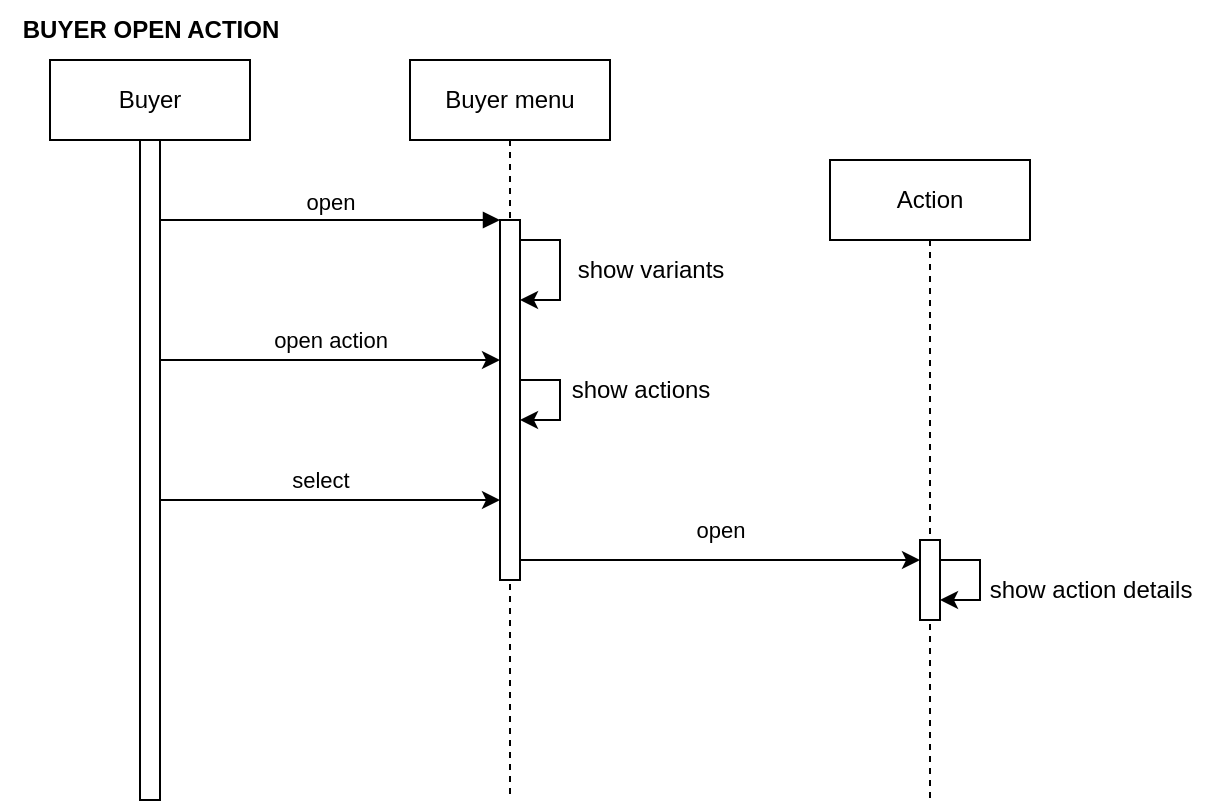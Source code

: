 <mxfile version="21.1.8" type="device">
  <diagram name="Page-1" id="2YBvvXClWsGukQMizWep">
    <mxGraphModel dx="788" dy="516" grid="1" gridSize="10" guides="1" tooltips="1" connect="1" arrows="1" fold="1" page="1" pageScale="1" pageWidth="850" pageHeight="1100" math="0" shadow="0">
      <root>
        <mxCell id="0" />
        <mxCell id="1" parent="0" />
        <mxCell id="0RFma7-_83MBAhV1fwxi-22" value="Buyer" style="shape=umlLifeline;perimeter=lifelinePerimeter;whiteSpace=wrap;html=1;container=0;dropTarget=0;collapsible=0;recursiveResize=0;outlineConnect=0;portConstraint=eastwest;newEdgeStyle={&quot;edgeStyle&quot;:&quot;elbowEdgeStyle&quot;,&quot;elbow&quot;:&quot;vertical&quot;,&quot;curved&quot;:0,&quot;rounded&quot;:0};" vertex="1" parent="1">
          <mxGeometry x="40" y="40" width="100" height="370" as="geometry" />
        </mxCell>
        <mxCell id="0RFma7-_83MBAhV1fwxi-23" value="" style="html=1;points=[];perimeter=orthogonalPerimeter;outlineConnect=0;targetShapes=umlLifeline;portConstraint=eastwest;newEdgeStyle={&quot;edgeStyle&quot;:&quot;elbowEdgeStyle&quot;,&quot;elbow&quot;:&quot;vertical&quot;,&quot;curved&quot;:0,&quot;rounded&quot;:0};" vertex="1" parent="0RFma7-_83MBAhV1fwxi-22">
          <mxGeometry x="45" y="40" width="10" height="330" as="geometry" />
        </mxCell>
        <mxCell id="0RFma7-_83MBAhV1fwxi-24" value="Buyer menu" style="shape=umlLifeline;perimeter=lifelinePerimeter;whiteSpace=wrap;html=1;container=0;dropTarget=0;collapsible=0;recursiveResize=0;outlineConnect=0;portConstraint=eastwest;newEdgeStyle={&quot;edgeStyle&quot;:&quot;elbowEdgeStyle&quot;,&quot;elbow&quot;:&quot;vertical&quot;,&quot;curved&quot;:0,&quot;rounded&quot;:0};" vertex="1" parent="1">
          <mxGeometry x="220" y="40" width="100" height="370" as="geometry" />
        </mxCell>
        <mxCell id="0RFma7-_83MBAhV1fwxi-25" value="" style="html=1;points=[];perimeter=orthogonalPerimeter;outlineConnect=0;targetShapes=umlLifeline;portConstraint=eastwest;newEdgeStyle={&quot;edgeStyle&quot;:&quot;elbowEdgeStyle&quot;,&quot;elbow&quot;:&quot;vertical&quot;,&quot;curved&quot;:0,&quot;rounded&quot;:0};" vertex="1" parent="0RFma7-_83MBAhV1fwxi-24">
          <mxGeometry x="45" y="80" width="10" height="180" as="geometry" />
        </mxCell>
        <mxCell id="0RFma7-_83MBAhV1fwxi-26" value="" style="endArrow=classic;html=1;rounded=0;" edge="1" parent="0RFma7-_83MBAhV1fwxi-24" source="0RFma7-_83MBAhV1fwxi-25" target="0RFma7-_83MBAhV1fwxi-25">
          <mxGeometry width="50" height="50" relative="1" as="geometry">
            <mxPoint x="70" y="120" as="sourcePoint" />
            <mxPoint x="120" y="70" as="targetPoint" />
            <Array as="points">
              <mxPoint x="75" y="90" />
              <mxPoint x="75" y="120" />
            </Array>
          </mxGeometry>
        </mxCell>
        <mxCell id="0RFma7-_83MBAhV1fwxi-27" value="" style="endArrow=classic;html=1;rounded=0;" edge="1" parent="0RFma7-_83MBAhV1fwxi-24" source="0RFma7-_83MBAhV1fwxi-25" target="0RFma7-_83MBAhV1fwxi-25">
          <mxGeometry width="50" height="50" relative="1" as="geometry">
            <mxPoint x="50" y="200" as="sourcePoint" />
            <mxPoint x="100" y="150" as="targetPoint" />
            <Array as="points">
              <mxPoint x="75" y="160" />
              <mxPoint x="75" y="180" />
            </Array>
          </mxGeometry>
        </mxCell>
        <mxCell id="0RFma7-_83MBAhV1fwxi-28" value="open" style="html=1;verticalAlign=bottom;endArrow=block;edgeStyle=elbowEdgeStyle;elbow=vertical;curved=0;rounded=0;" edge="1" parent="1" source="0RFma7-_83MBAhV1fwxi-23" target="0RFma7-_83MBAhV1fwxi-25">
          <mxGeometry relative="1" as="geometry">
            <mxPoint x="195" y="130" as="sourcePoint" />
            <Array as="points">
              <mxPoint x="180" y="120" />
            </Array>
          </mxGeometry>
        </mxCell>
        <mxCell id="0RFma7-_83MBAhV1fwxi-29" value="show variants" style="text;html=1;align=center;verticalAlign=middle;resizable=0;points=[];autosize=1;strokeColor=none;fillColor=none;" vertex="1" parent="1">
          <mxGeometry x="290" y="130" width="100" height="30" as="geometry" />
        </mxCell>
        <mxCell id="0RFma7-_83MBAhV1fwxi-30" value="" style="endArrow=classic;html=1;rounded=0;" edge="1" parent="1" source="0RFma7-_83MBAhV1fwxi-23" target="0RFma7-_83MBAhV1fwxi-25">
          <mxGeometry relative="1" as="geometry">
            <mxPoint x="150" y="189.58" as="sourcePoint" />
            <mxPoint x="250" y="189.58" as="targetPoint" />
            <Array as="points">
              <mxPoint x="220" y="190" />
            </Array>
          </mxGeometry>
        </mxCell>
        <mxCell id="0RFma7-_83MBAhV1fwxi-31" value="open action" style="edgeLabel;resizable=0;html=1;align=center;verticalAlign=middle;" connectable="0" vertex="1" parent="0RFma7-_83MBAhV1fwxi-30">
          <mxGeometry relative="1" as="geometry">
            <mxPoint y="-10" as="offset" />
          </mxGeometry>
        </mxCell>
        <mxCell id="0RFma7-_83MBAhV1fwxi-33" value="show actions" style="text;html=1;align=center;verticalAlign=middle;resizable=0;points=[];autosize=1;strokeColor=none;fillColor=none;" vertex="1" parent="1">
          <mxGeometry x="290" y="190" width="90" height="30" as="geometry" />
        </mxCell>
        <mxCell id="0RFma7-_83MBAhV1fwxi-41" value="Action" style="shape=umlLifeline;perimeter=lifelinePerimeter;whiteSpace=wrap;html=1;container=0;dropTarget=0;collapsible=0;recursiveResize=0;outlineConnect=0;portConstraint=eastwest;newEdgeStyle={&quot;edgeStyle&quot;:&quot;elbowEdgeStyle&quot;,&quot;elbow&quot;:&quot;vertical&quot;,&quot;curved&quot;:0,&quot;rounded&quot;:0};" vertex="1" parent="1">
          <mxGeometry x="430" y="90" width="100" height="320" as="geometry" />
        </mxCell>
        <mxCell id="0RFma7-_83MBAhV1fwxi-42" value="" style="html=1;points=[];perimeter=orthogonalPerimeter;outlineConnect=0;targetShapes=umlLifeline;portConstraint=eastwest;newEdgeStyle={&quot;edgeStyle&quot;:&quot;elbowEdgeStyle&quot;,&quot;elbow&quot;:&quot;vertical&quot;,&quot;curved&quot;:0,&quot;rounded&quot;:0};" vertex="1" parent="0RFma7-_83MBAhV1fwxi-41">
          <mxGeometry x="45" y="190" width="10" height="40" as="geometry" />
        </mxCell>
        <mxCell id="0RFma7-_83MBAhV1fwxi-49" value="" style="endArrow=classic;html=1;rounded=0;" edge="1" parent="0RFma7-_83MBAhV1fwxi-41" source="0RFma7-_83MBAhV1fwxi-42" target="0RFma7-_83MBAhV1fwxi-42">
          <mxGeometry width="50" height="50" relative="1" as="geometry">
            <mxPoint x="140" y="240" as="sourcePoint" />
            <mxPoint x="190" y="190" as="targetPoint" />
          </mxGeometry>
        </mxCell>
        <mxCell id="0RFma7-_83MBAhV1fwxi-45" value="" style="endArrow=classic;html=1;rounded=0;" edge="1" parent="1" source="0RFma7-_83MBAhV1fwxi-23" target="0RFma7-_83MBAhV1fwxi-25">
          <mxGeometry relative="1" as="geometry">
            <mxPoint x="290" y="260" as="sourcePoint" />
            <mxPoint x="560" y="260" as="targetPoint" />
            <Array as="points">
              <mxPoint x="220" y="260" />
            </Array>
          </mxGeometry>
        </mxCell>
        <mxCell id="0RFma7-_83MBAhV1fwxi-46" value="select" style="edgeLabel;resizable=0;html=1;align=center;verticalAlign=middle;" connectable="0" vertex="1" parent="0RFma7-_83MBAhV1fwxi-45">
          <mxGeometry relative="1" as="geometry">
            <mxPoint x="-5" y="-10" as="offset" />
          </mxGeometry>
        </mxCell>
        <mxCell id="0RFma7-_83MBAhV1fwxi-47" value="" style="endArrow=classic;html=1;rounded=0;" edge="1" parent="1" source="0RFma7-_83MBAhV1fwxi-25" target="0RFma7-_83MBAhV1fwxi-42">
          <mxGeometry relative="1" as="geometry">
            <mxPoint x="360" y="320" as="sourcePoint" />
            <mxPoint x="460" y="320" as="targetPoint" />
            <Array as="points">
              <mxPoint x="420" y="290" />
            </Array>
          </mxGeometry>
        </mxCell>
        <mxCell id="0RFma7-_83MBAhV1fwxi-48" value="open" style="edgeLabel;resizable=0;html=1;align=center;verticalAlign=middle;" connectable="0" vertex="1" parent="0RFma7-_83MBAhV1fwxi-47">
          <mxGeometry relative="1" as="geometry">
            <mxPoint y="-15" as="offset" />
          </mxGeometry>
        </mxCell>
        <mxCell id="0RFma7-_83MBAhV1fwxi-50" value="show action details" style="text;html=1;align=center;verticalAlign=middle;resizable=0;points=[];autosize=1;strokeColor=none;fillColor=none;" vertex="1" parent="1">
          <mxGeometry x="500" y="290" width="120" height="30" as="geometry" />
        </mxCell>
        <mxCell id="0RFma7-_83MBAhV1fwxi-51" value="BUYER OPEN ACTION" style="text;html=1;align=center;verticalAlign=middle;resizable=0;points=[];autosize=1;strokeColor=none;fillColor=none;strokeWidth=1;fontStyle=1" vertex="1" parent="1">
          <mxGeometry x="15" y="10" width="150" height="30" as="geometry" />
        </mxCell>
      </root>
    </mxGraphModel>
  </diagram>
</mxfile>
